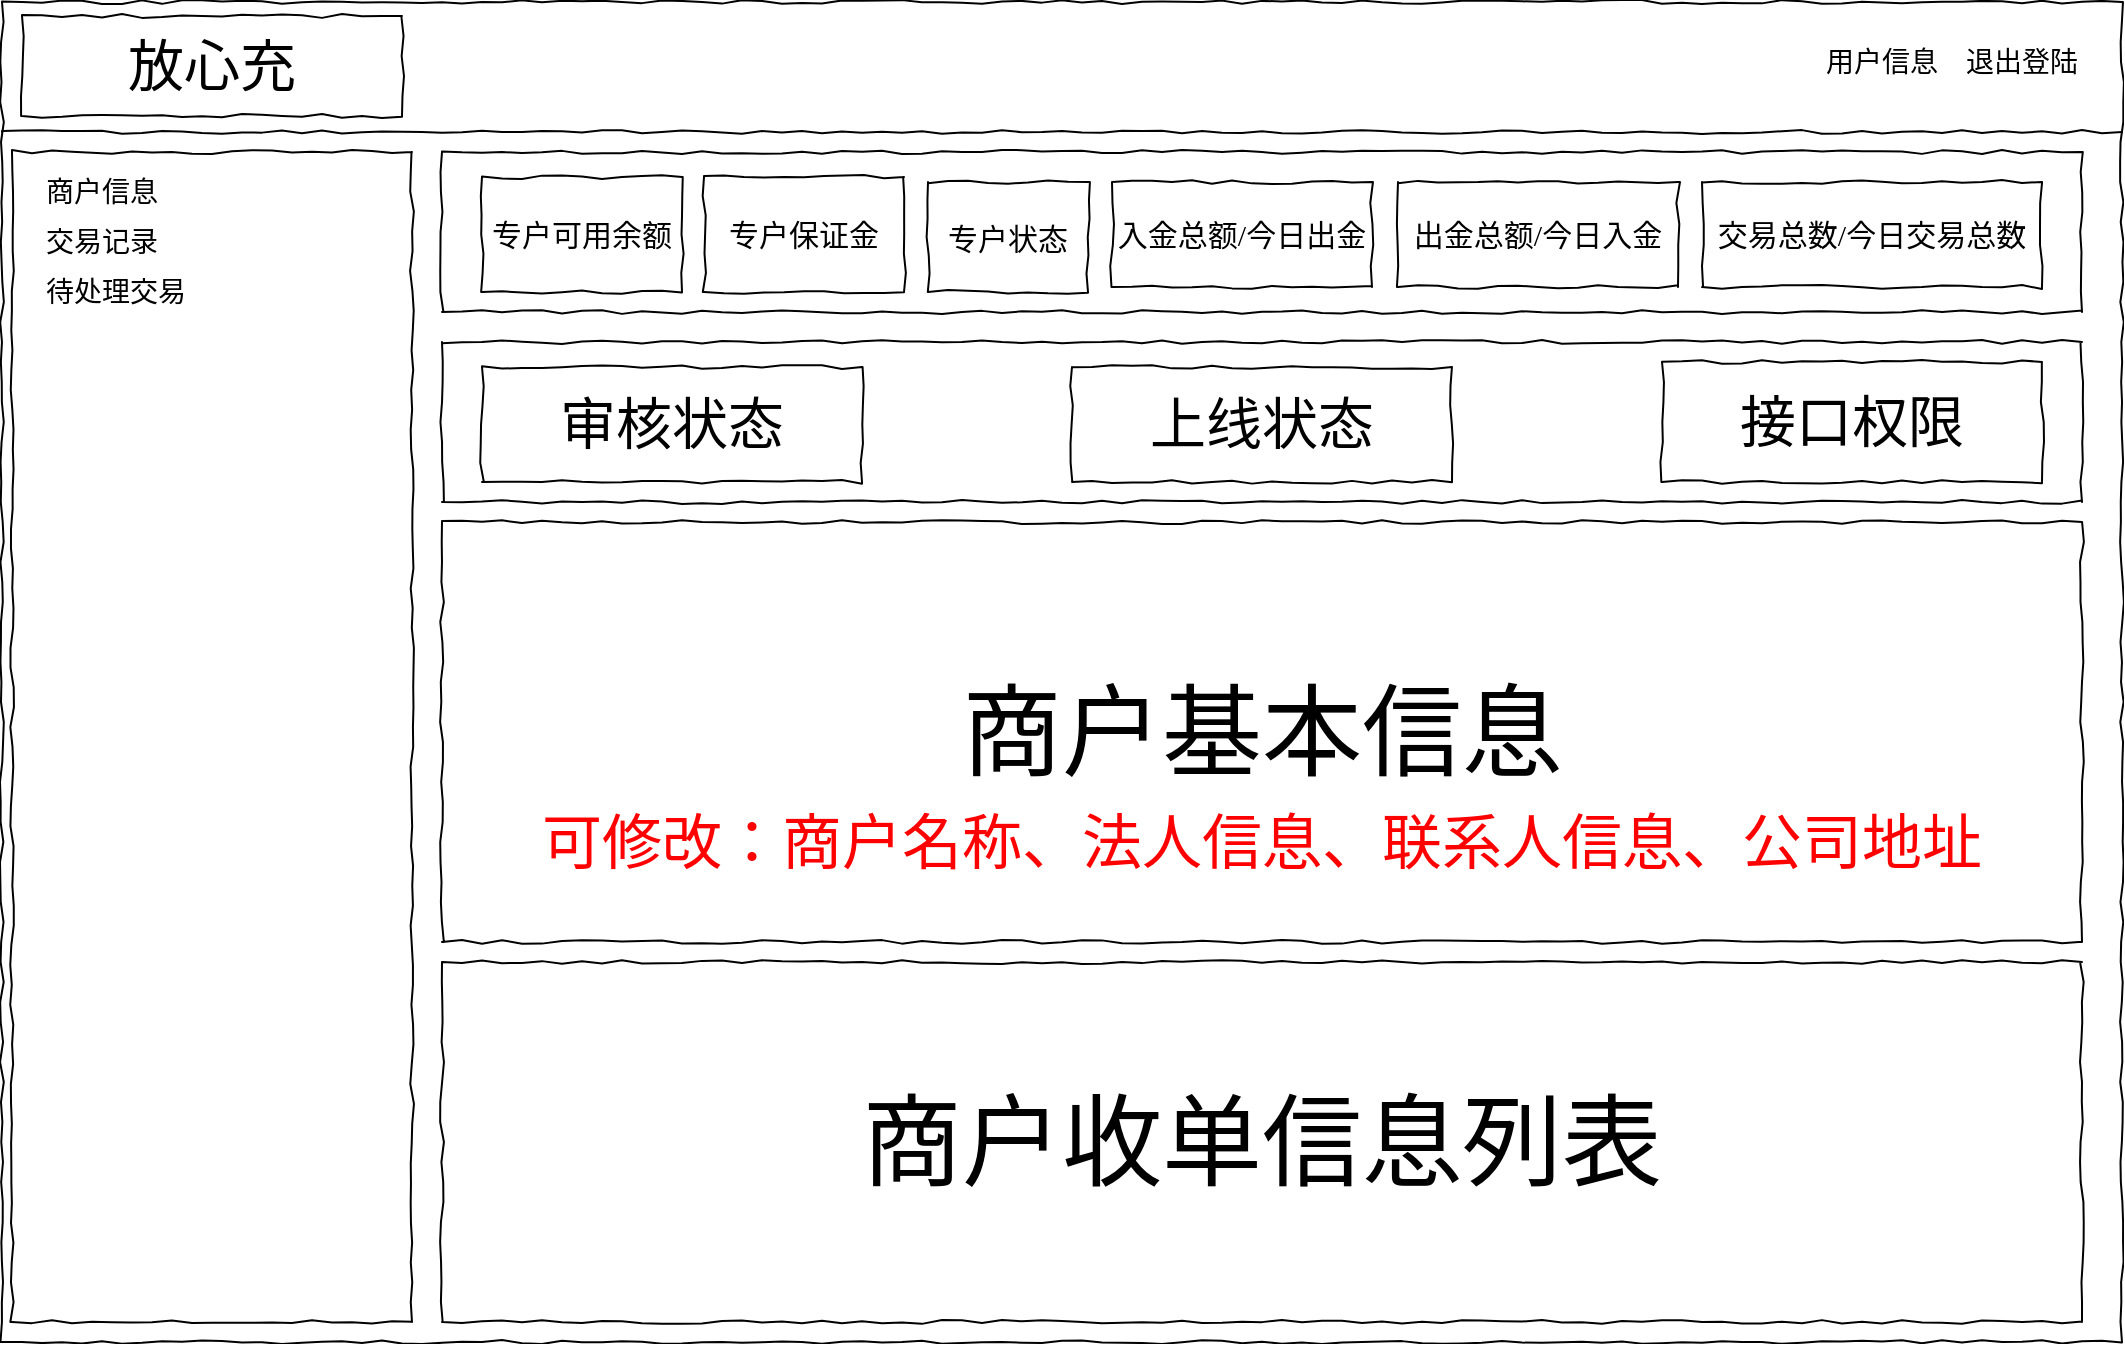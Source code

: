 <mxfile version="20.3.7" type="github" pages="3">
  <diagram name="首页" id="03018318-947c-dd8e-b7a3-06fadd420f32">
    <mxGraphModel dx="1018" dy="618" grid="1" gridSize="10" guides="1" tooltips="1" connect="1" arrows="1" fold="1" page="1" pageScale="1" pageWidth="1100" pageHeight="850" background="#ffffff" math="0" shadow="0">
      <root>
        <mxCell id="0" />
        <mxCell id="1" parent="0" />
        <mxCell id="677b7b8949515195-15" value="" style="whiteSpace=wrap;html=1;rounded=0;shadow=0;labelBackgroundColor=none;strokeWidth=1;fillColor=none;fontFamily=Verdana;fontSize=12;align=center;verticalAlign=top;spacing=10;comic=1;" parent="1" vertex="1">
          <mxGeometry x="240" y="95" width="820" height="80" as="geometry" />
        </mxCell>
        <mxCell id="3hXWcbdi37lOXO7IKSYI-1" value="" style="group" parent="1" vertex="1" connectable="0">
          <mxGeometry x="20" y="20" width="1060" height="670" as="geometry" />
        </mxCell>
        <mxCell id="677b7b8949515195-1" value="" style="whiteSpace=wrap;html=1;rounded=0;shadow=0;labelBackgroundColor=none;strokeColor=#000000;strokeWidth=1;fillColor=none;fontFamily=Verdana;fontSize=12;fontColor=#000000;align=center;comic=1;" parent="3hXWcbdi37lOXO7IKSYI-1" vertex="1">
          <mxGeometry width="1060" height="670" as="geometry" />
        </mxCell>
        <mxCell id="677b7b8949515195-2" value="放心充" style="whiteSpace=wrap;html=1;rounded=0;shadow=0;labelBackgroundColor=none;strokeWidth=1;fontFamily=Verdana;fontSize=28;align=center;comic=1;" parent="3hXWcbdi37lOXO7IKSYI-1" vertex="1">
          <mxGeometry x="10" y="7" width="190" height="50" as="geometry" />
        </mxCell>
        <mxCell id="677b7b8949515195-7" value="退出登陆" style="text;html=1;points=[];align=left;verticalAlign=top;spacingTop=-4;fontSize=14;fontFamily=Verdana" parent="3hXWcbdi37lOXO7IKSYI-1" vertex="1">
          <mxGeometry x="980" y="20" width="60" height="20" as="geometry" />
        </mxCell>
        <mxCell id="677b7b8949515195-8" value="" style="whiteSpace=wrap;html=1;rounded=0;shadow=0;labelBackgroundColor=none;strokeWidth=1;fillColor=none;fontFamily=Verdana;fontSize=12;align=center;comic=1;" parent="3hXWcbdi37lOXO7IKSYI-1" vertex="1">
          <mxGeometry x="5" y="75" width="200" height="585" as="geometry" />
        </mxCell>
        <mxCell id="677b7b8949515195-9" value="" style="line;strokeWidth=1;html=1;rounded=0;shadow=0;labelBackgroundColor=none;fillColor=none;fontFamily=Verdana;fontSize=14;fontColor=#000000;align=center;comic=1;" parent="3hXWcbdi37lOXO7IKSYI-1" vertex="1">
          <mxGeometry y="30" width="1060" height="70" as="geometry" />
        </mxCell>
        <mxCell id="677b7b8949515195-27" value="商户信息" style="text;html=1;points=[];align=left;verticalAlign=top;spacingTop=-4;fontSize=14;fontFamily=Verdana" parent="3hXWcbdi37lOXO7IKSYI-1" vertex="1">
          <mxGeometry x="20" y="85" width="170" height="20" as="geometry" />
        </mxCell>
        <mxCell id="677b7b8949515195-28" value="交易记录" style="text;html=1;points=[];align=left;verticalAlign=top;spacingTop=-4;fontSize=14;fontFamily=Verdana" parent="3hXWcbdi37lOXO7IKSYI-1" vertex="1">
          <mxGeometry x="20" y="110" width="170" height="20" as="geometry" />
        </mxCell>
        <mxCell id="677b7b8949515195-29" value="待处理交易" style="text;html=1;points=[];align=left;verticalAlign=top;spacingTop=-4;fontSize=14;fontFamily=Verdana" parent="3hXWcbdi37lOXO7IKSYI-1" vertex="1">
          <mxGeometry x="20" y="135" width="170" height="20" as="geometry" />
        </mxCell>
        <mxCell id="eQMahWF7AFmGMsRyi7E1-1" value="用户信息" style="text;html=1;points=[];align=left;verticalAlign=top;spacingTop=-4;fontSize=14;fontFamily=Verdana" parent="3hXWcbdi37lOXO7IKSYI-1" vertex="1">
          <mxGeometry x="910" y="20" width="60" height="20" as="geometry" />
        </mxCell>
        <mxCell id="_WKPpyliAkY1smqNMeM3-2" value="入金总额/今日出金" style="whiteSpace=wrap;html=1;rounded=0;shadow=0;labelBackgroundColor=none;strokeWidth=1;fontFamily=Verdana;fontSize=15;align=center;comic=1;" parent="3hXWcbdi37lOXO7IKSYI-1" vertex="1">
          <mxGeometry x="555" y="90" width="130" height="52.5" as="geometry" />
        </mxCell>
        <mxCell id="_WKPpyliAkY1smqNMeM3-6" value="出金总额/今日入金" style="whiteSpace=wrap;html=1;rounded=0;shadow=0;labelBackgroundColor=none;strokeWidth=1;fontFamily=Verdana;fontSize=15;align=center;comic=1;" parent="3hXWcbdi37lOXO7IKSYI-1" vertex="1">
          <mxGeometry x="698" y="90" width="140" height="52.5" as="geometry" />
        </mxCell>
        <mxCell id="_WKPpyliAkY1smqNMeM3-9" value="交易总数/今日交易总数" style="whiteSpace=wrap;html=1;rounded=0;shadow=0;labelBackgroundColor=none;strokeWidth=1;fontFamily=Verdana;fontSize=15;align=center;comic=1;" parent="3hXWcbdi37lOXO7IKSYI-1" vertex="1">
          <mxGeometry x="850" y="90" width="170" height="52.5" as="geometry" />
        </mxCell>
        <mxCell id="qiC388-4bsZkya4-SA9C-8" value="&lt;div style=&quot;text-align: justify&quot;&gt;&lt;font style=&quot;font-size: 50px;&quot;&gt;商户基本信息&lt;/font&gt;&lt;/div&gt;" style="whiteSpace=wrap;html=1;rounded=0;shadow=0;labelBackgroundColor=none;strokeWidth=1;fillColor=none;fontFamily=Verdana;fontSize=12;align=center;verticalAlign=middle;spacing=10;comic=1;" parent="1" vertex="1">
          <mxGeometry x="240" y="280" width="820" height="210" as="geometry" />
        </mxCell>
        <mxCell id="qiC388-4bsZkya4-SA9C-9" value="&lt;div style=&quot;text-align: justify&quot;&gt;&lt;font style=&quot;font-size: 50px;&quot;&gt;商户收单信息列表&lt;/font&gt;&lt;/div&gt;" style="whiteSpace=wrap;html=1;rounded=0;shadow=0;labelBackgroundColor=none;strokeWidth=1;fillColor=none;fontFamily=Verdana;fontSize=12;align=center;verticalAlign=middle;spacing=10;comic=1;" parent="1" vertex="1">
          <mxGeometry x="240" y="500" width="820" height="180" as="geometry" />
        </mxCell>
        <mxCell id="qiC388-4bsZkya4-SA9C-12" value="" style="group" parent="1" vertex="1" connectable="0">
          <mxGeometry x="240" y="190" width="820" height="80" as="geometry" />
        </mxCell>
        <mxCell id="qiC388-4bsZkya4-SA9C-4" value="&lt;div style=&quot;text-align: justify&quot;&gt;&lt;br&gt;&lt;/div&gt;" style="whiteSpace=wrap;html=1;rounded=0;shadow=0;labelBackgroundColor=none;strokeWidth=1;fillColor=none;fontFamily=Verdana;fontSize=12;align=center;verticalAlign=top;spacing=10;comic=1;" parent="qiC388-4bsZkya4-SA9C-12" vertex="1">
          <mxGeometry width="820" height="80" as="geometry" />
        </mxCell>
        <mxCell id="qiC388-4bsZkya4-SA9C-5" value="审核状态" style="whiteSpace=wrap;html=1;rounded=0;shadow=0;labelBackgroundColor=none;strokeWidth=1;fontFamily=Verdana;fontSize=28;align=center;comic=1;" parent="qiC388-4bsZkya4-SA9C-12" vertex="1">
          <mxGeometry x="20" y="12.5" width="190" height="57.5" as="geometry" />
        </mxCell>
        <mxCell id="qiC388-4bsZkya4-SA9C-6" value="上线状态" style="whiteSpace=wrap;html=1;rounded=0;shadow=0;labelBackgroundColor=none;strokeWidth=1;fontFamily=Verdana;fontSize=28;align=center;comic=1;" parent="qiC388-4bsZkya4-SA9C-12" vertex="1">
          <mxGeometry x="315" y="12.5" width="190" height="57.5" as="geometry" />
        </mxCell>
        <mxCell id="qiC388-4bsZkya4-SA9C-7" value="接口权限" style="whiteSpace=wrap;html=1;rounded=0;shadow=0;labelBackgroundColor=none;strokeWidth=1;fontFamily=Verdana;fontSize=28;align=center;comic=1;" parent="qiC388-4bsZkya4-SA9C-12" vertex="1">
          <mxGeometry x="610" y="10" width="190" height="60" as="geometry" />
        </mxCell>
        <mxCell id="qiC388-4bsZkya4-SA9C-13" value="可修改：商户名称、法人信息、联系人信息、公司地址" style="text;html=1;strokeColor=none;fillColor=none;align=center;verticalAlign=middle;whiteSpace=wrap;rounded=0;fontSize=30;fontColor=#FF0000;" parent="1" vertex="1">
          <mxGeometry x="280" y="425" width="740" height="30" as="geometry" />
        </mxCell>
        <mxCell id="qiC388-4bsZkya4-SA9C-1" value="专户可用余额" style="whiteSpace=wrap;html=1;rounded=0;shadow=0;labelBackgroundColor=none;strokeWidth=1;fontFamily=Verdana;fontSize=15;align=center;comic=1;" parent="1" vertex="1">
          <mxGeometry x="260" y="107.5" width="100" height="57.5" as="geometry" />
        </mxCell>
        <mxCell id="qiC388-4bsZkya4-SA9C-2" value="专户保证金" style="whiteSpace=wrap;html=1;rounded=0;shadow=0;labelBackgroundColor=none;strokeWidth=1;fontFamily=Verdana;fontSize=15;align=center;comic=1;" parent="1" vertex="1">
          <mxGeometry x="371" y="107.5" width="100" height="57.5" as="geometry" />
        </mxCell>
        <mxCell id="qiC388-4bsZkya4-SA9C-3" value="专户状态" style="whiteSpace=wrap;html=1;rounded=0;shadow=0;labelBackgroundColor=none;strokeWidth=1;fontFamily=Verdana;fontSize=15;align=center;comic=1;" parent="1" vertex="1">
          <mxGeometry x="483" y="110" width="80" height="55" as="geometry" />
        </mxCell>
      </root>
    </mxGraphModel>
  </diagram>
  <diagram id="sL8mOC1atDpd30I1Fmnk" name="交易记录">
    <mxGraphModel dx="1018" dy="618" grid="1" gridSize="10" guides="1" tooltips="1" connect="1" arrows="1" fold="1" page="1" pageScale="1" pageWidth="827" pageHeight="1169" math="0" shadow="0">
      <root>
        <mxCell id="0" />
        <mxCell id="1" parent="0" />
        <mxCell id="9R8Kou0Ad3H0CnTSNfMK-1" value="" style="group" parent="1" vertex="1" connectable="0">
          <mxGeometry x="30" y="30" width="1060" height="670" as="geometry" />
        </mxCell>
        <mxCell id="9R8Kou0Ad3H0CnTSNfMK-2" value="" style="whiteSpace=wrap;html=1;rounded=0;shadow=0;labelBackgroundColor=none;strokeColor=#000000;strokeWidth=1;fillColor=none;fontFamily=Verdana;fontSize=12;fontColor=#000000;align=center;comic=1;" parent="9R8Kou0Ad3H0CnTSNfMK-1" vertex="1">
          <mxGeometry width="1060" height="670" as="geometry" />
        </mxCell>
        <mxCell id="9R8Kou0Ad3H0CnTSNfMK-3" value="放心充" style="whiteSpace=wrap;html=1;rounded=0;shadow=0;labelBackgroundColor=none;strokeWidth=1;fontFamily=Verdana;fontSize=28;align=center;comic=1;" parent="9R8Kou0Ad3H0CnTSNfMK-1" vertex="1">
          <mxGeometry x="10" y="7" width="190" height="50" as="geometry" />
        </mxCell>
        <mxCell id="9R8Kou0Ad3H0CnTSNfMK-4" value="退出登陆" style="text;html=1;points=[];align=left;verticalAlign=top;spacingTop=-4;fontSize=14;fontFamily=Verdana" parent="9R8Kou0Ad3H0CnTSNfMK-1" vertex="1">
          <mxGeometry x="980" y="20" width="60" height="20" as="geometry" />
        </mxCell>
        <mxCell id="9R8Kou0Ad3H0CnTSNfMK-5" value="" style="whiteSpace=wrap;html=1;rounded=0;shadow=0;labelBackgroundColor=none;strokeWidth=1;fillColor=none;fontFamily=Verdana;fontSize=12;align=center;comic=1;" parent="9R8Kou0Ad3H0CnTSNfMK-1" vertex="1">
          <mxGeometry x="5" y="75" width="200" height="585" as="geometry" />
        </mxCell>
        <mxCell id="9R8Kou0Ad3H0CnTSNfMK-6" value="" style="line;strokeWidth=1;html=1;rounded=0;shadow=0;labelBackgroundColor=none;fillColor=none;fontFamily=Verdana;fontSize=14;fontColor=#000000;align=center;comic=1;" parent="9R8Kou0Ad3H0CnTSNfMK-1" vertex="1">
          <mxGeometry y="30" width="1060" height="70" as="geometry" />
        </mxCell>
        <mxCell id="9R8Kou0Ad3H0CnTSNfMK-7" value="商户信息" style="text;html=1;points=[];align=left;verticalAlign=top;spacingTop=-4;fontSize=14;fontFamily=Verdana" parent="9R8Kou0Ad3H0CnTSNfMK-1" vertex="1">
          <mxGeometry x="20" y="85" width="170" height="20" as="geometry" />
        </mxCell>
        <mxCell id="9R8Kou0Ad3H0CnTSNfMK-8" value="交易记录" style="text;html=1;points=[];align=left;verticalAlign=top;spacingTop=-4;fontSize=14;fontFamily=Verdana" parent="9R8Kou0Ad3H0CnTSNfMK-1" vertex="1">
          <mxGeometry x="20" y="110" width="170" height="20" as="geometry" />
        </mxCell>
        <mxCell id="9R8Kou0Ad3H0CnTSNfMK-9" value="待处理交易" style="text;html=1;points=[];align=left;verticalAlign=top;spacingTop=-4;fontSize=14;fontFamily=Verdana" parent="9R8Kou0Ad3H0CnTSNfMK-1" vertex="1">
          <mxGeometry x="20" y="135" width="170" height="20" as="geometry" />
        </mxCell>
        <mxCell id="9R8Kou0Ad3H0CnTSNfMK-10" value="用户信息" style="text;html=1;points=[];align=left;verticalAlign=top;spacingTop=-4;fontSize=14;fontFamily=Verdana" parent="9R8Kou0Ad3H0CnTSNfMK-1" vertex="1">
          <mxGeometry x="910" y="20" width="60" height="20" as="geometry" />
        </mxCell>
        <mxCell id="Gkg5WCzAM3DOyMTc-4X3-1" value="" style="verticalLabelPosition=bottom;shadow=0;dashed=0;align=center;html=1;verticalAlign=top;strokeWidth=1;shape=mxgraph.mockup.graphics.simpleIcon;strokeColor=#999999;rounded=0;labelBackgroundColor=none;fontFamily=Verdana;fontSize=14;fontColor=#000000;comic=1;" parent="9R8Kou0Ad3H0CnTSNfMK-1" vertex="1">
          <mxGeometry x="220" y="150" width="820" height="510" as="geometry" />
        </mxCell>
        <mxCell id="G6KYMON3EFCgoEFwugsB-1" value="&lt;div style=&quot;text-align: justify&quot;&gt;&lt;br&gt;&lt;/div&gt;" style="whiteSpace=wrap;html=1;rounded=0;shadow=0;labelBackgroundColor=none;strokeWidth=1;fillColor=none;fontFamily=Verdana;fontSize=12;align=center;verticalAlign=middle;spacing=10;comic=1;" parent="9R8Kou0Ad3H0CnTSNfMK-1" vertex="1">
          <mxGeometry x="220" y="75" width="820" height="60" as="geometry" />
        </mxCell>
        <mxCell id="WC5rHdD61bL1Cqfl2ph6-1" value="交易类型、服务商订单号、支付订单号、支付用户手机号、交易时间、交易状态" style="strokeWidth=1;shadow=0;dashed=0;align=center;html=1;shape=mxgraph.mockup.forms.searchBox;strokeColor=#999999;mainText=;strokeColor2=#008cff;fontColor=#666666;fontSize=17;align=left;spacingLeft=3;rounded=0;labelBackgroundColor=none;comic=1;" parent="9R8Kou0Ad3H0CnTSNfMK-1" vertex="1">
          <mxGeometry x="230" y="90" width="800" height="30" as="geometry" />
        </mxCell>
        <mxCell id="G6KYMON3EFCgoEFwugsB-3" value="&lt;div style=&quot;text-align: justify&quot;&gt;&lt;br&gt;&lt;/div&gt;" style="whiteSpace=wrap;html=1;rounded=0;shadow=0;labelBackgroundColor=none;strokeWidth=1;fillColor=none;fontFamily=Verdana;fontSize=12;align=center;verticalAlign=middle;spacing=10;comic=1;" parent="9R8Kou0Ad3H0CnTSNfMK-1" vertex="1">
          <mxGeometry x="220" y="150" width="820" height="40" as="geometry" />
        </mxCell>
        <mxCell id="G6KYMON3EFCgoEFwugsB-4" value="&lt;div style=&quot;text-align: justify&quot;&gt;&lt;font style=&quot;font-size: 15px;&quot;&gt;支付订单号&lt;/font&gt;&lt;/div&gt;" style="whiteSpace=wrap;html=1;rounded=0;shadow=0;labelBackgroundColor=none;strokeWidth=1;fillColor=none;fontFamily=Verdana;fontSize=12;align=center;verticalAlign=middle;spacing=10;comic=1;" parent="9R8Kou0Ad3H0CnTSNfMK-1" vertex="1">
          <mxGeometry x="220" y="150" width="100" height="40" as="geometry" />
        </mxCell>
        <mxCell id="G6KYMON3EFCgoEFwugsB-5" value="&lt;div style=&quot;text-align: justify&quot;&gt;&lt;font style=&quot;font-size: 15px;&quot;&gt;服务商订单号&lt;/font&gt;&lt;/div&gt;" style="whiteSpace=wrap;html=1;rounded=0;shadow=0;labelBackgroundColor=none;strokeWidth=1;fillColor=none;fontFamily=Verdana;fontSize=12;align=center;verticalAlign=middle;spacing=10;comic=1;" parent="9R8Kou0Ad3H0CnTSNfMK-1" vertex="1">
          <mxGeometry x="320" y="150" width="110" height="40" as="geometry" />
        </mxCell>
        <mxCell id="G6KYMON3EFCgoEFwugsB-6" value="&lt;div style=&quot;text-align: justify&quot;&gt;&lt;font style=&quot;font-size: 15px;&quot;&gt;交易金额&lt;/font&gt;&lt;/div&gt;" style="whiteSpace=wrap;html=1;rounded=0;shadow=0;labelBackgroundColor=none;strokeWidth=1;fillColor=none;fontFamily=Verdana;fontSize=12;align=center;verticalAlign=middle;spacing=10;comic=1;" parent="9R8Kou0Ad3H0CnTSNfMK-1" vertex="1">
          <mxGeometry x="430" y="150" width="80" height="40" as="geometry" />
        </mxCell>
        <mxCell id="G6KYMON3EFCgoEFwugsB-7" value="&lt;div style=&quot;text-align: justify&quot;&gt;&lt;font style=&quot;font-size: 15px;&quot;&gt;用户手机前三后四&lt;/font&gt;&lt;/div&gt;" style="whiteSpace=wrap;html=1;rounded=0;shadow=0;labelBackgroundColor=none;strokeWidth=1;fillColor=none;fontFamily=Verdana;fontSize=12;align=center;verticalAlign=middle;spacing=10;comic=1;" parent="9R8Kou0Ad3H0CnTSNfMK-1" vertex="1">
          <mxGeometry x="510" y="150" width="80" height="40" as="geometry" />
        </mxCell>
        <mxCell id="G6KYMON3EFCgoEFwugsB-8" value="&lt;div style=&quot;text-align: justify&quot;&gt;&lt;font style=&quot;font-size: 15px;&quot;&gt;交易类型&lt;/font&gt;&lt;/div&gt;" style="whiteSpace=wrap;html=1;rounded=0;shadow=0;labelBackgroundColor=none;strokeWidth=1;fillColor=none;fontFamily=Verdana;fontSize=12;align=center;verticalAlign=middle;spacing=10;comic=1;" parent="9R8Kou0Ad3H0CnTSNfMK-1" vertex="1">
          <mxGeometry x="590" y="150" width="80" height="40" as="geometry" />
        </mxCell>
        <mxCell id="G6KYMON3EFCgoEFwugsB-9" value="&lt;div style=&quot;text-align: justify&quot;&gt;&lt;font style=&quot;font-size: 15px;&quot;&gt;交易状态&lt;/font&gt;&lt;/div&gt;" style="whiteSpace=wrap;html=1;rounded=0;shadow=0;labelBackgroundColor=none;strokeWidth=1;fillColor=none;fontFamily=Verdana;fontSize=12;align=center;verticalAlign=middle;spacing=10;comic=1;" parent="9R8Kou0Ad3H0CnTSNfMK-1" vertex="1">
          <mxGeometry x="670" y="150" width="80" height="40" as="geometry" />
        </mxCell>
        <mxCell id="G6KYMON3EFCgoEFwugsB-11" value="&lt;div style=&quot;text-align: justify&quot;&gt;&lt;span style=&quot;font-size: 15px;&quot;&gt;监管机构&lt;/span&gt;&lt;/div&gt;" style="whiteSpace=wrap;html=1;rounded=0;shadow=0;labelBackgroundColor=none;strokeWidth=1;fillColor=none;fontFamily=Verdana;fontSize=12;align=center;verticalAlign=middle;spacing=10;comic=1;" parent="9R8Kou0Ad3H0CnTSNfMK-1" vertex="1">
          <mxGeometry x="750" y="150" width="80" height="40" as="geometry" />
        </mxCell>
        <mxCell id="G6KYMON3EFCgoEFwugsB-13" value="&lt;div style=&quot;text-align: justify&quot;&gt;&lt;span style=&quot;font-size: 15px;&quot;&gt;操作&lt;br&gt;交易详情、原交易信息&lt;/span&gt;&lt;/div&gt;" style="whiteSpace=wrap;html=1;rounded=0;shadow=0;labelBackgroundColor=none;strokeWidth=1;fillColor=none;fontFamily=Verdana;fontSize=12;align=center;verticalAlign=middle;spacing=10;comic=1;" parent="9R8Kou0Ad3H0CnTSNfMK-1" vertex="1">
          <mxGeometry x="830" y="150" width="210" height="40" as="geometry" />
        </mxCell>
        <mxCell id="D0iATqVrn0SmlrEWO0X5-1" value="&lt;div style=&quot;font-size: 15px;&quot;&gt;&lt;font style=&quot;font-size: 15px;&quot;&gt;&lt;br&gt;&lt;/font&gt;&lt;/div&gt;&lt;div style=&quot;font-size: 15px;&quot;&gt;&lt;font style=&quot;font-size: 15px;&quot;&gt;&lt;br&gt;&lt;/font&gt;&lt;/div&gt;&lt;div style=&quot;font-size: 15px;&quot;&gt;&lt;font style=&quot;font-size: 15px;&quot;&gt;&lt;br&gt;&lt;/font&gt;&lt;/div&gt;&lt;div style=&quot;font-size: 15px;&quot;&gt;&lt;font style=&quot;font-size: 15px;&quot;&gt;比列表数据多出&lt;br&gt;监管账号信息&lt;/font&gt;&lt;/div&gt;&lt;div style=&quot;font-size: 15px;&quot;&gt;&lt;font style=&quot;font-size: 15px;&quot;&gt;结算账号信息&lt;/font&gt;&lt;/div&gt;&lt;div style=&quot;font-size: 15px;&quot;&gt;&lt;font style=&quot;font-size: 15px;&quot;&gt;收单账号信息&lt;br&gt;请求时间&lt;/font&gt;&lt;/div&gt;&lt;div style=&quot;font-size: 15px;&quot;&gt;&lt;font style=&quot;font-size: 15px;&quot;&gt;借贷属性&lt;/font&gt;&lt;/div&gt;&lt;div style=&quot;font-size: 15px;&quot;&gt;&lt;font style=&quot;font-size: 15px;&quot;&gt;用户确认时间&lt;br&gt;用户头像&lt;br&gt;用户名&lt;/font&gt;&lt;/div&gt;&lt;div style=&quot;font-size: 15px;&quot;&gt;&lt;br&gt;&lt;/div&gt;" style="whiteSpace=wrap;html=1;rounded=0;shadow=0;labelBackgroundColor=none;strokeWidth=1;fillColor=none;fontFamily=Verdana;fontSize=12;align=left;verticalAlign=top;spacing=10;comic=1;" parent="1" vertex="1">
          <mxGeometry x="30" y="770" width="470" height="350" as="geometry" />
        </mxCell>
        <mxCell id="D0iATqVrn0SmlrEWO0X5-2" value="&lt;div style=&quot;&quot;&gt;&lt;font style=&quot;font-size: 15px;&quot;&gt;交易详情模态框&lt;/font&gt;&lt;/div&gt;" style="whiteSpace=wrap;html=1;rounded=0;shadow=0;labelBackgroundColor=none;strokeWidth=1;fillColor=none;fontFamily=Verdana;fontSize=12;align=left;verticalAlign=middle;spacing=10;comic=1;" parent="1" vertex="1">
          <mxGeometry x="30" y="770" width="470" height="40" as="geometry" />
        </mxCell>
        <mxCell id="D0iATqVrn0SmlrEWO0X5-3" value="&lt;div style=&quot;font-size: 15px;&quot;&gt;&lt;font style=&quot;font-size: 15px;&quot;&gt;&lt;br&gt;&lt;/font&gt;&lt;/div&gt;&lt;div style=&quot;font-size: 15px;&quot;&gt;&lt;font style=&quot;font-size: 15px;&quot;&gt;&lt;br&gt;&lt;/font&gt;&lt;/div&gt;&lt;div style=&quot;font-size: 15px;&quot;&gt;&lt;font style=&quot;font-size: 15px;&quot;&gt;&lt;br&gt;&lt;/font&gt;&lt;/div&gt;&lt;div style=&quot;font-size: 15px;&quot;&gt;&lt;br&gt;&lt;/div&gt;&lt;div style=&quot;font-size: 15px;&quot;&gt;原订单支付订单号&lt;br&gt;原订单服务商订单号&lt;br&gt;&lt;/div&gt;&lt;div style=&quot;font-size: 15px;&quot;&gt;交易金额&lt;br&gt;交易时间&lt;/div&gt;&lt;div style=&quot;font-size: 15px;&quot;&gt;支付时间&lt;/div&gt;&lt;div style=&quot;font-size: 15px;&quot;&gt;收款商户号&lt;br&gt;收单机构名称&lt;br&gt;支付用户信息&lt;/div&gt;" style="whiteSpace=wrap;html=1;rounded=0;shadow=0;labelBackgroundColor=none;strokeWidth=1;fillColor=none;fontFamily=Verdana;fontSize=12;align=left;verticalAlign=top;spacing=10;comic=1;" parent="1" vertex="1">
          <mxGeometry x="620" y="770" width="470" height="350" as="geometry" />
        </mxCell>
        <mxCell id="D0iATqVrn0SmlrEWO0X5-4" value="&lt;div style=&quot;&quot;&gt;&lt;font style=&quot;font-size: 15px;&quot;&gt;原交易信息模态框（只有非充值交易有）&lt;/font&gt;&lt;/div&gt;" style="whiteSpace=wrap;html=1;rounded=0;shadow=0;labelBackgroundColor=none;strokeWidth=1;fillColor=none;fontFamily=Verdana;fontSize=12;align=left;verticalAlign=middle;spacing=10;comic=1;" parent="1" vertex="1">
          <mxGeometry x="620" y="770" width="470" height="40" as="geometry" />
        </mxCell>
      </root>
    </mxGraphModel>
  </diagram>
  <diagram id="ZzITcAPFI4M24Hu60K97" name="待处理交易">
    <mxGraphModel dx="1018" dy="618" grid="1" gridSize="10" guides="1" tooltips="1" connect="1" arrows="1" fold="1" page="1" pageScale="1" pageWidth="827" pageHeight="1169" math="0" shadow="0">
      <root>
        <mxCell id="0" />
        <mxCell id="1" parent="0" />
        <mxCell id="aE-AudiO0rde04Mhuk1X-1" value="" style="group" parent="1" vertex="1" connectable="0">
          <mxGeometry x="30" y="30" width="1060" height="670" as="geometry" />
        </mxCell>
        <mxCell id="aE-AudiO0rde04Mhuk1X-2" value="" style="whiteSpace=wrap;html=1;rounded=0;shadow=0;labelBackgroundColor=none;strokeColor=#000000;strokeWidth=1;fillColor=none;fontFamily=Verdana;fontSize=12;fontColor=#000000;align=center;comic=1;" parent="aE-AudiO0rde04Mhuk1X-1" vertex="1">
          <mxGeometry width="1060" height="670" as="geometry" />
        </mxCell>
        <mxCell id="aE-AudiO0rde04Mhuk1X-3" value="放心充" style="whiteSpace=wrap;html=1;rounded=0;shadow=0;labelBackgroundColor=none;strokeWidth=1;fontFamily=Verdana;fontSize=28;align=center;comic=1;" parent="aE-AudiO0rde04Mhuk1X-1" vertex="1">
          <mxGeometry x="10" y="7" width="190" height="50" as="geometry" />
        </mxCell>
        <mxCell id="aE-AudiO0rde04Mhuk1X-4" value="退出登陆" style="text;html=1;points=[];align=left;verticalAlign=top;spacingTop=-4;fontSize=14;fontFamily=Verdana" parent="aE-AudiO0rde04Mhuk1X-1" vertex="1">
          <mxGeometry x="980" y="20" width="60" height="20" as="geometry" />
        </mxCell>
        <mxCell id="aE-AudiO0rde04Mhuk1X-5" value="" style="whiteSpace=wrap;html=1;rounded=0;shadow=0;labelBackgroundColor=none;strokeWidth=1;fillColor=none;fontFamily=Verdana;fontSize=12;align=center;comic=1;" parent="aE-AudiO0rde04Mhuk1X-1" vertex="1">
          <mxGeometry x="5" y="75" width="200" height="585" as="geometry" />
        </mxCell>
        <mxCell id="aE-AudiO0rde04Mhuk1X-6" value="" style="line;strokeWidth=1;html=1;rounded=0;shadow=0;labelBackgroundColor=none;fillColor=none;fontFamily=Verdana;fontSize=14;fontColor=#000000;align=center;comic=1;" parent="aE-AudiO0rde04Mhuk1X-1" vertex="1">
          <mxGeometry y="30" width="1060" height="70" as="geometry" />
        </mxCell>
        <mxCell id="aE-AudiO0rde04Mhuk1X-7" value="商户信息" style="text;html=1;points=[];align=left;verticalAlign=top;spacingTop=-4;fontSize=14;fontFamily=Verdana" parent="aE-AudiO0rde04Mhuk1X-1" vertex="1">
          <mxGeometry x="20" y="85" width="170" height="20" as="geometry" />
        </mxCell>
        <mxCell id="aE-AudiO0rde04Mhuk1X-8" value="交易记录" style="text;html=1;points=[];align=left;verticalAlign=top;spacingTop=-4;fontSize=14;fontFamily=Verdana" parent="aE-AudiO0rde04Mhuk1X-1" vertex="1">
          <mxGeometry x="20" y="110" width="170" height="20" as="geometry" />
        </mxCell>
        <mxCell id="aE-AudiO0rde04Mhuk1X-9" value="待处理交易" style="text;html=1;points=[];align=left;verticalAlign=top;spacingTop=-4;fontSize=14;fontFamily=Verdana" parent="aE-AudiO0rde04Mhuk1X-1" vertex="1">
          <mxGeometry x="20" y="135" width="170" height="20" as="geometry" />
        </mxCell>
        <mxCell id="aE-AudiO0rde04Mhuk1X-10" value="用户信息" style="text;html=1;points=[];align=left;verticalAlign=top;spacingTop=-4;fontSize=14;fontFamily=Verdana" parent="aE-AudiO0rde04Mhuk1X-1" vertex="1">
          <mxGeometry x="910" y="20" width="60" height="20" as="geometry" />
        </mxCell>
        <mxCell id="aE-AudiO0rde04Mhuk1X-11" value="" style="verticalLabelPosition=bottom;shadow=0;dashed=0;align=center;html=1;verticalAlign=top;strokeWidth=1;shape=mxgraph.mockup.graphics.simpleIcon;strokeColor=#999999;rounded=0;labelBackgroundColor=none;fontFamily=Verdana;fontSize=14;fontColor=#000000;comic=1;" parent="aE-AudiO0rde04Mhuk1X-1" vertex="1">
          <mxGeometry x="220" y="150" width="820" height="510" as="geometry" />
        </mxCell>
        <mxCell id="aE-AudiO0rde04Mhuk1X-12" value="&lt;div style=&quot;text-align: justify&quot;&gt;&lt;br&gt;&lt;/div&gt;" style="whiteSpace=wrap;html=1;rounded=0;shadow=0;labelBackgroundColor=none;strokeWidth=1;fillColor=none;fontFamily=Verdana;fontSize=12;align=center;verticalAlign=middle;spacing=10;comic=1;" parent="aE-AudiO0rde04Mhuk1X-1" vertex="1">
          <mxGeometry x="220" y="75" width="820" height="60" as="geometry" />
        </mxCell>
        <mxCell id="aE-AudiO0rde04Mhuk1X-13" value="交易类型、服务商订单号、支付订单号、支付用户手机号、交易时间、交易状态" style="strokeWidth=1;shadow=0;dashed=0;align=center;html=1;shape=mxgraph.mockup.forms.searchBox;strokeColor=#999999;mainText=;strokeColor2=#008cff;fontColor=#666666;fontSize=17;align=left;spacingLeft=3;rounded=0;labelBackgroundColor=none;comic=1;" parent="aE-AudiO0rde04Mhuk1X-1" vertex="1">
          <mxGeometry x="230" y="90" width="800" height="30" as="geometry" />
        </mxCell>
        <mxCell id="aE-AudiO0rde04Mhuk1X-14" value="&lt;div style=&quot;text-align: justify&quot;&gt;&lt;br&gt;&lt;/div&gt;" style="whiteSpace=wrap;html=1;rounded=0;shadow=0;labelBackgroundColor=none;strokeWidth=1;fillColor=none;fontFamily=Verdana;fontSize=12;align=center;verticalAlign=middle;spacing=10;comic=1;" parent="aE-AudiO0rde04Mhuk1X-1" vertex="1">
          <mxGeometry x="220" y="150" width="820" height="40" as="geometry" />
        </mxCell>
        <mxCell id="aE-AudiO0rde04Mhuk1X-15" value="&lt;div style=&quot;text-align: justify&quot;&gt;&lt;font style=&quot;font-size: 15px;&quot;&gt;支付订单号&lt;/font&gt;&lt;/div&gt;" style="whiteSpace=wrap;html=1;rounded=0;shadow=0;labelBackgroundColor=none;strokeWidth=1;fillColor=none;fontFamily=Verdana;fontSize=12;align=center;verticalAlign=middle;spacing=10;comic=1;" parent="aE-AudiO0rde04Mhuk1X-1" vertex="1">
          <mxGeometry x="220" y="150" width="100" height="40" as="geometry" />
        </mxCell>
        <mxCell id="aE-AudiO0rde04Mhuk1X-16" value="&lt;div style=&quot;text-align: justify&quot;&gt;&lt;font style=&quot;font-size: 15px;&quot;&gt;服务商订单号&lt;/font&gt;&lt;/div&gt;" style="whiteSpace=wrap;html=1;rounded=0;shadow=0;labelBackgroundColor=none;strokeWidth=1;fillColor=none;fontFamily=Verdana;fontSize=12;align=center;verticalAlign=middle;spacing=10;comic=1;" parent="aE-AudiO0rde04Mhuk1X-1" vertex="1">
          <mxGeometry x="320" y="150" width="110" height="40" as="geometry" />
        </mxCell>
        <mxCell id="aE-AudiO0rde04Mhuk1X-17" value="&lt;div style=&quot;text-align: justify&quot;&gt;&lt;font style=&quot;font-size: 15px;&quot;&gt;交易金额&lt;/font&gt;&lt;/div&gt;" style="whiteSpace=wrap;html=1;rounded=0;shadow=0;labelBackgroundColor=none;strokeWidth=1;fillColor=none;fontFamily=Verdana;fontSize=12;align=center;verticalAlign=middle;spacing=10;comic=1;" parent="aE-AudiO0rde04Mhuk1X-1" vertex="1">
          <mxGeometry x="430" y="150" width="80" height="40" as="geometry" />
        </mxCell>
        <mxCell id="aE-AudiO0rde04Mhuk1X-18" value="&lt;div style=&quot;text-align: justify&quot;&gt;&lt;font style=&quot;font-size: 15px;&quot;&gt;用户手机前三后四&lt;/font&gt;&lt;/div&gt;" style="whiteSpace=wrap;html=1;rounded=0;shadow=0;labelBackgroundColor=none;strokeWidth=1;fillColor=none;fontFamily=Verdana;fontSize=12;align=center;verticalAlign=middle;spacing=10;comic=1;" parent="aE-AudiO0rde04Mhuk1X-1" vertex="1">
          <mxGeometry x="510" y="150" width="80" height="40" as="geometry" />
        </mxCell>
        <mxCell id="aE-AudiO0rde04Mhuk1X-19" value="&lt;div style=&quot;text-align: justify&quot;&gt;&lt;font style=&quot;font-size: 15px;&quot;&gt;交易类型&lt;/font&gt;&lt;/div&gt;" style="whiteSpace=wrap;html=1;rounded=0;shadow=0;labelBackgroundColor=none;strokeWidth=1;fillColor=none;fontFamily=Verdana;fontSize=12;align=center;verticalAlign=middle;spacing=10;comic=1;" parent="aE-AudiO0rde04Mhuk1X-1" vertex="1">
          <mxGeometry x="590" y="150" width="80" height="40" as="geometry" />
        </mxCell>
        <mxCell id="aE-AudiO0rde04Mhuk1X-20" value="&lt;div style=&quot;text-align: justify&quot;&gt;&lt;font style=&quot;font-size: 15px;&quot;&gt;交易状态&lt;/font&gt;&lt;/div&gt;" style="whiteSpace=wrap;html=1;rounded=0;shadow=0;labelBackgroundColor=none;strokeWidth=1;fillColor=none;fontFamily=Verdana;fontSize=12;align=center;verticalAlign=middle;spacing=10;comic=1;" parent="aE-AudiO0rde04Mhuk1X-1" vertex="1">
          <mxGeometry x="670" y="150" width="80" height="40" as="geometry" />
        </mxCell>
        <mxCell id="aE-AudiO0rde04Mhuk1X-21" value="&lt;div style=&quot;text-align: justify&quot;&gt;&lt;span style=&quot;font-size: 15px;&quot;&gt;监管机构&lt;/span&gt;&lt;/div&gt;" style="whiteSpace=wrap;html=1;rounded=0;shadow=0;labelBackgroundColor=none;strokeWidth=1;fillColor=none;fontFamily=Verdana;fontSize=12;align=center;verticalAlign=middle;spacing=10;comic=1;" parent="aE-AudiO0rde04Mhuk1X-1" vertex="1">
          <mxGeometry x="750" y="150" width="80" height="40" as="geometry" />
        </mxCell>
        <mxCell id="aE-AudiO0rde04Mhuk1X-22" value="&lt;div style=&quot;text-align: justify&quot;&gt;&lt;span style=&quot;font-size: 15px;&quot;&gt;操作&lt;br&gt;交易详情、原交易信息&lt;/span&gt;&lt;/div&gt;" style="whiteSpace=wrap;html=1;rounded=0;shadow=0;labelBackgroundColor=none;strokeWidth=1;fillColor=none;fontFamily=Verdana;fontSize=12;align=center;verticalAlign=middle;spacing=10;comic=1;" parent="aE-AudiO0rde04Mhuk1X-1" vertex="1">
          <mxGeometry x="830" y="150" width="210" height="40" as="geometry" />
        </mxCell>
        <mxCell id="aE-AudiO0rde04Mhuk1X-29" value="" style="group" parent="1" vertex="1" connectable="0">
          <mxGeometry x="990" y="770" width="470" height="350" as="geometry" />
        </mxCell>
        <mxCell id="aE-AudiO0rde04Mhuk1X-27" value="&lt;div style=&quot;font-size: 15px;&quot;&gt;&lt;font style=&quot;font-size: 15px;&quot;&gt;&lt;br&gt;&lt;/font&gt;&lt;/div&gt;&lt;div style=&quot;font-size: 15px;&quot;&gt;&lt;font style=&quot;font-size: 15px;&quot;&gt;&lt;br&gt;&lt;/font&gt;&lt;/div&gt;&lt;div style=&quot;font-size: 15px;&quot;&gt;&lt;font style=&quot;font-size: 15px;&quot;&gt;&lt;br&gt;&lt;/font&gt;&lt;/div&gt;&lt;div style=&quot;font-size: 15px;&quot;&gt;&lt;br&gt;&lt;/div&gt;&lt;div style=&quot;font-size: 15px;&quot;&gt;原订单支付订单号&lt;br&gt;原订单服务商订单号&lt;br&gt;&lt;/div&gt;&lt;div style=&quot;font-size: 15px;&quot;&gt;交易金额&lt;br&gt;交易时间&lt;/div&gt;&lt;div style=&quot;font-size: 15px;&quot;&gt;支付时间&lt;/div&gt;&lt;div style=&quot;font-size: 15px;&quot;&gt;收款商户号&lt;br&gt;收单机构名称&lt;br&gt;支付用户信息&lt;/div&gt;" style="whiteSpace=wrap;html=1;rounded=0;shadow=0;labelBackgroundColor=none;strokeWidth=1;fillColor=none;fontFamily=Verdana;fontSize=12;align=left;verticalAlign=top;spacing=10;comic=1;" parent="aE-AudiO0rde04Mhuk1X-29" vertex="1">
          <mxGeometry width="470" height="350" as="geometry" />
        </mxCell>
        <mxCell id="aE-AudiO0rde04Mhuk1X-28" value="&lt;div style=&quot;&quot;&gt;&lt;font style=&quot;font-size: 15px;&quot;&gt;交易处理模态框（只有非充值交易有）&lt;/font&gt;&lt;/div&gt;" style="whiteSpace=wrap;html=1;rounded=0;shadow=0;labelBackgroundColor=none;strokeWidth=1;fillColor=none;fontFamily=Verdana;fontSize=12;align=left;verticalAlign=middle;spacing=10;comic=1;" parent="aE-AudiO0rde04Mhuk1X-29" vertex="1">
          <mxGeometry width="470" height="40" as="geometry" />
        </mxCell>
        <mxCell id="aE-AudiO0rde04Mhuk1X-32" value="&lt;div style=&quot;text-align: justify&quot;&gt;&lt;br&gt;&lt;/div&gt;" style="whiteSpace=wrap;html=1;rounded=0;shadow=0;labelBackgroundColor=none;strokeWidth=1;fillColor=none;fontFamily=Verdana;fontSize=12;align=center;verticalAlign=middle;spacing=10;comic=1;" parent="aE-AudiO0rde04Mhuk1X-29" vertex="1">
          <mxGeometry y="310" width="470" height="40" as="geometry" />
        </mxCell>
        <mxCell id="aE-AudiO0rde04Mhuk1X-33" value="&lt;div style=&quot;text-align: justify&quot;&gt;&lt;font style=&quot;font-size: 15px;&quot;&gt;关闭交易&lt;/font&gt;&lt;/div&gt;" style="whiteSpace=wrap;html=1;rounded=0;shadow=0;labelBackgroundColor=none;strokeWidth=1;fillColor=none;fontFamily=Verdana;fontSize=12;align=center;verticalAlign=middle;spacing=10;comic=1;" parent="aE-AudiO0rde04Mhuk1X-29" vertex="1">
          <mxGeometry x="201" y="310" width="90" height="40" as="geometry" />
        </mxCell>
        <mxCell id="aE-AudiO0rde04Mhuk1X-34" value="&lt;div style=&quot;text-align: justify&quot;&gt;&lt;font style=&quot;font-size: 15px;&quot;&gt;重新发起&lt;/font&gt;&lt;/div&gt;" style="whiteSpace=wrap;html=1;rounded=0;shadow=0;labelBackgroundColor=none;strokeWidth=1;fillColor=none;fontFamily=Verdana;fontSize=12;align=center;verticalAlign=middle;spacing=10;comic=1;" parent="aE-AudiO0rde04Mhuk1X-29" vertex="1">
          <mxGeometry x="370" y="310" width="100" height="40" as="geometry" />
        </mxCell>
        <mxCell id="aE-AudiO0rde04Mhuk1X-35" value="&lt;div style=&quot;text-align: justify&quot;&gt;&lt;font style=&quot;font-size: 15px;&quot;&gt;取消&lt;/font&gt;&lt;/div&gt;" style="whiteSpace=wrap;html=1;rounded=0;shadow=0;labelBackgroundColor=none;strokeWidth=1;fillColor=none;fontFamily=Verdana;fontSize=12;align=center;verticalAlign=middle;spacing=10;comic=1;" parent="aE-AudiO0rde04Mhuk1X-29" vertex="1">
          <mxGeometry x="130" y="310" width="71" height="40" as="geometry" />
        </mxCell>
        <mxCell id="JHju6j1BQdr5aZoLgNZ8-1" value="&lt;div style=&quot;text-align: justify&quot;&gt;&lt;font style=&quot;font-size: 15px;&quot;&gt;部分退卡&lt;/font&gt;&lt;/div&gt;" style="whiteSpace=wrap;html=1;rounded=0;shadow=0;labelBackgroundColor=none;strokeWidth=1;fillColor=none;fontFamily=Verdana;fontSize=12;align=center;verticalAlign=middle;spacing=10;comic=1;" vertex="1" parent="aE-AudiO0rde04Mhuk1X-29">
          <mxGeometry x="290" y="310" width="80" height="40" as="geometry" />
        </mxCell>
        <mxCell id="aE-AudiO0rde04Mhuk1X-30" value="" style="group" parent="1" vertex="1" connectable="0">
          <mxGeometry x="510" y="770" width="470" height="350" as="geometry" />
        </mxCell>
        <mxCell id="aE-AudiO0rde04Mhuk1X-25" value="&lt;div style=&quot;font-size: 15px;&quot;&gt;&lt;font style=&quot;font-size: 15px;&quot;&gt;&lt;br&gt;&lt;/font&gt;&lt;/div&gt;&lt;div style=&quot;font-size: 15px;&quot;&gt;&lt;font style=&quot;font-size: 15px;&quot;&gt;&lt;br&gt;&lt;/font&gt;&lt;/div&gt;&lt;div style=&quot;font-size: 15px;&quot;&gt;&lt;font style=&quot;font-size: 15px;&quot;&gt;&lt;br&gt;&lt;/font&gt;&lt;/div&gt;&lt;div style=&quot;font-size: 15px;&quot;&gt;&lt;br&gt;&lt;/div&gt;&lt;div style=&quot;font-size: 15px;&quot;&gt;原订单支付订单号&lt;br&gt;原订单服务商订单号&lt;br&gt;&lt;/div&gt;&lt;div style=&quot;font-size: 15px;&quot;&gt;交易金额&lt;br&gt;交易时间&lt;/div&gt;&lt;div style=&quot;font-size: 15px;&quot;&gt;支付时间&lt;/div&gt;&lt;div style=&quot;font-size: 15px;&quot;&gt;收款商户号&lt;br&gt;收单机构名称&lt;br&gt;支付用户信息&lt;/div&gt;" style="whiteSpace=wrap;html=1;rounded=0;shadow=0;labelBackgroundColor=none;strokeWidth=1;fillColor=none;fontFamily=Verdana;fontSize=12;align=left;verticalAlign=top;spacing=10;comic=1;" parent="aE-AudiO0rde04Mhuk1X-30" vertex="1">
          <mxGeometry width="470" height="350" as="geometry" />
        </mxCell>
        <mxCell id="aE-AudiO0rde04Mhuk1X-26" value="&lt;div style=&quot;&quot;&gt;&lt;font style=&quot;font-size: 15px;&quot;&gt;原交易信息模态框（只有非充值交易有）&lt;/font&gt;&lt;/div&gt;" style="whiteSpace=wrap;html=1;rounded=0;shadow=0;labelBackgroundColor=none;strokeWidth=1;fillColor=none;fontFamily=Verdana;fontSize=12;align=left;verticalAlign=middle;spacing=10;comic=1;" parent="aE-AudiO0rde04Mhuk1X-30" vertex="1">
          <mxGeometry width="470" height="40" as="geometry" />
        </mxCell>
        <mxCell id="aE-AudiO0rde04Mhuk1X-31" value="" style="group" parent="1" vertex="1" connectable="0">
          <mxGeometry x="30" y="770" width="470" height="350" as="geometry" />
        </mxCell>
        <mxCell id="aE-AudiO0rde04Mhuk1X-23" value="&lt;div style=&quot;font-size: 15px;&quot;&gt;&lt;font style=&quot;font-size: 15px;&quot;&gt;&lt;br&gt;&lt;/font&gt;&lt;/div&gt;&lt;div style=&quot;font-size: 15px;&quot;&gt;&lt;font style=&quot;font-size: 15px;&quot;&gt;&lt;br&gt;&lt;/font&gt;&lt;/div&gt;&lt;div style=&quot;font-size: 15px;&quot;&gt;&lt;font style=&quot;font-size: 15px;&quot;&gt;&lt;br&gt;&lt;/font&gt;&lt;/div&gt;&lt;div style=&quot;font-size: 15px;&quot;&gt;&lt;font style=&quot;font-size: 15px;&quot;&gt;比列表数据多出&lt;br&gt;监管账号信息&lt;/font&gt;&lt;/div&gt;&lt;div style=&quot;font-size: 15px;&quot;&gt;&lt;font style=&quot;font-size: 15px;&quot;&gt;结算账号信息&lt;/font&gt;&lt;/div&gt;&lt;div style=&quot;font-size: 15px;&quot;&gt;&lt;font style=&quot;font-size: 15px;&quot;&gt;收单账号信息&lt;br&gt;请求时间&lt;/font&gt;&lt;/div&gt;&lt;div style=&quot;font-size: 15px;&quot;&gt;&lt;font style=&quot;font-size: 15px;&quot;&gt;借贷属性&lt;/font&gt;&lt;/div&gt;&lt;div style=&quot;font-size: 15px;&quot;&gt;&lt;font style=&quot;font-size: 15px;&quot;&gt;用户确认时间&lt;br&gt;用户头像&lt;br&gt;用户名&lt;/font&gt;&lt;/div&gt;&lt;div style=&quot;font-size: 15px;&quot;&gt;&lt;br&gt;&lt;/div&gt;" style="whiteSpace=wrap;html=1;rounded=0;shadow=0;labelBackgroundColor=none;strokeWidth=1;fillColor=none;fontFamily=Verdana;fontSize=12;align=left;verticalAlign=top;spacing=10;comic=1;" parent="aE-AudiO0rde04Mhuk1X-31" vertex="1">
          <mxGeometry width="470" height="350" as="geometry" />
        </mxCell>
        <mxCell id="aE-AudiO0rde04Mhuk1X-24" value="&lt;div style=&quot;&quot;&gt;&lt;font style=&quot;font-size: 15px;&quot;&gt;交易详情模态框&lt;/font&gt;&lt;/div&gt;" style="whiteSpace=wrap;html=1;rounded=0;shadow=0;labelBackgroundColor=none;strokeWidth=1;fillColor=none;fontFamily=Verdana;fontSize=12;align=left;verticalAlign=middle;spacing=10;comic=1;" parent="aE-AudiO0rde04Mhuk1X-31" vertex="1">
          <mxGeometry width="470" height="40" as="geometry" />
        </mxCell>
      </root>
    </mxGraphModel>
  </diagram>
</mxfile>
